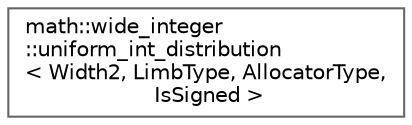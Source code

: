 digraph "Graphical Class Hierarchy"
{
 // LATEX_PDF_SIZE
  bgcolor="transparent";
  edge [fontname=Helvetica,fontsize=10,labelfontname=Helvetica,labelfontsize=10];
  node [fontname=Helvetica,fontsize=10,shape=box,height=0.2,width=0.4];
  rankdir="LR";
  Node0 [label="math::wide_integer\l::uniform_int_distribution\l\< Width2, LimbType, AllocatorType,\l IsSigned \>",height=0.2,width=0.4,color="grey40", fillcolor="white", style="filled",URL="$classmath_1_1wide__integer_1_1uniform__int__distribution.html",tooltip=" "];
}
